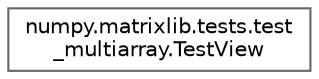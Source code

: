 digraph "Graphical Class Hierarchy"
{
 // LATEX_PDF_SIZE
  bgcolor="transparent";
  edge [fontname=Helvetica,fontsize=10,labelfontname=Helvetica,labelfontsize=10];
  node [fontname=Helvetica,fontsize=10,shape=box,height=0.2,width=0.4];
  rankdir="LR";
  Node0 [id="Node000000",label="numpy.matrixlib.tests.test\l_multiarray.TestView",height=0.2,width=0.4,color="grey40", fillcolor="white", style="filled",URL="$d0/d2a/classnumpy_1_1matrixlib_1_1tests_1_1test__multiarray_1_1TestView.html",tooltip=" "];
}
